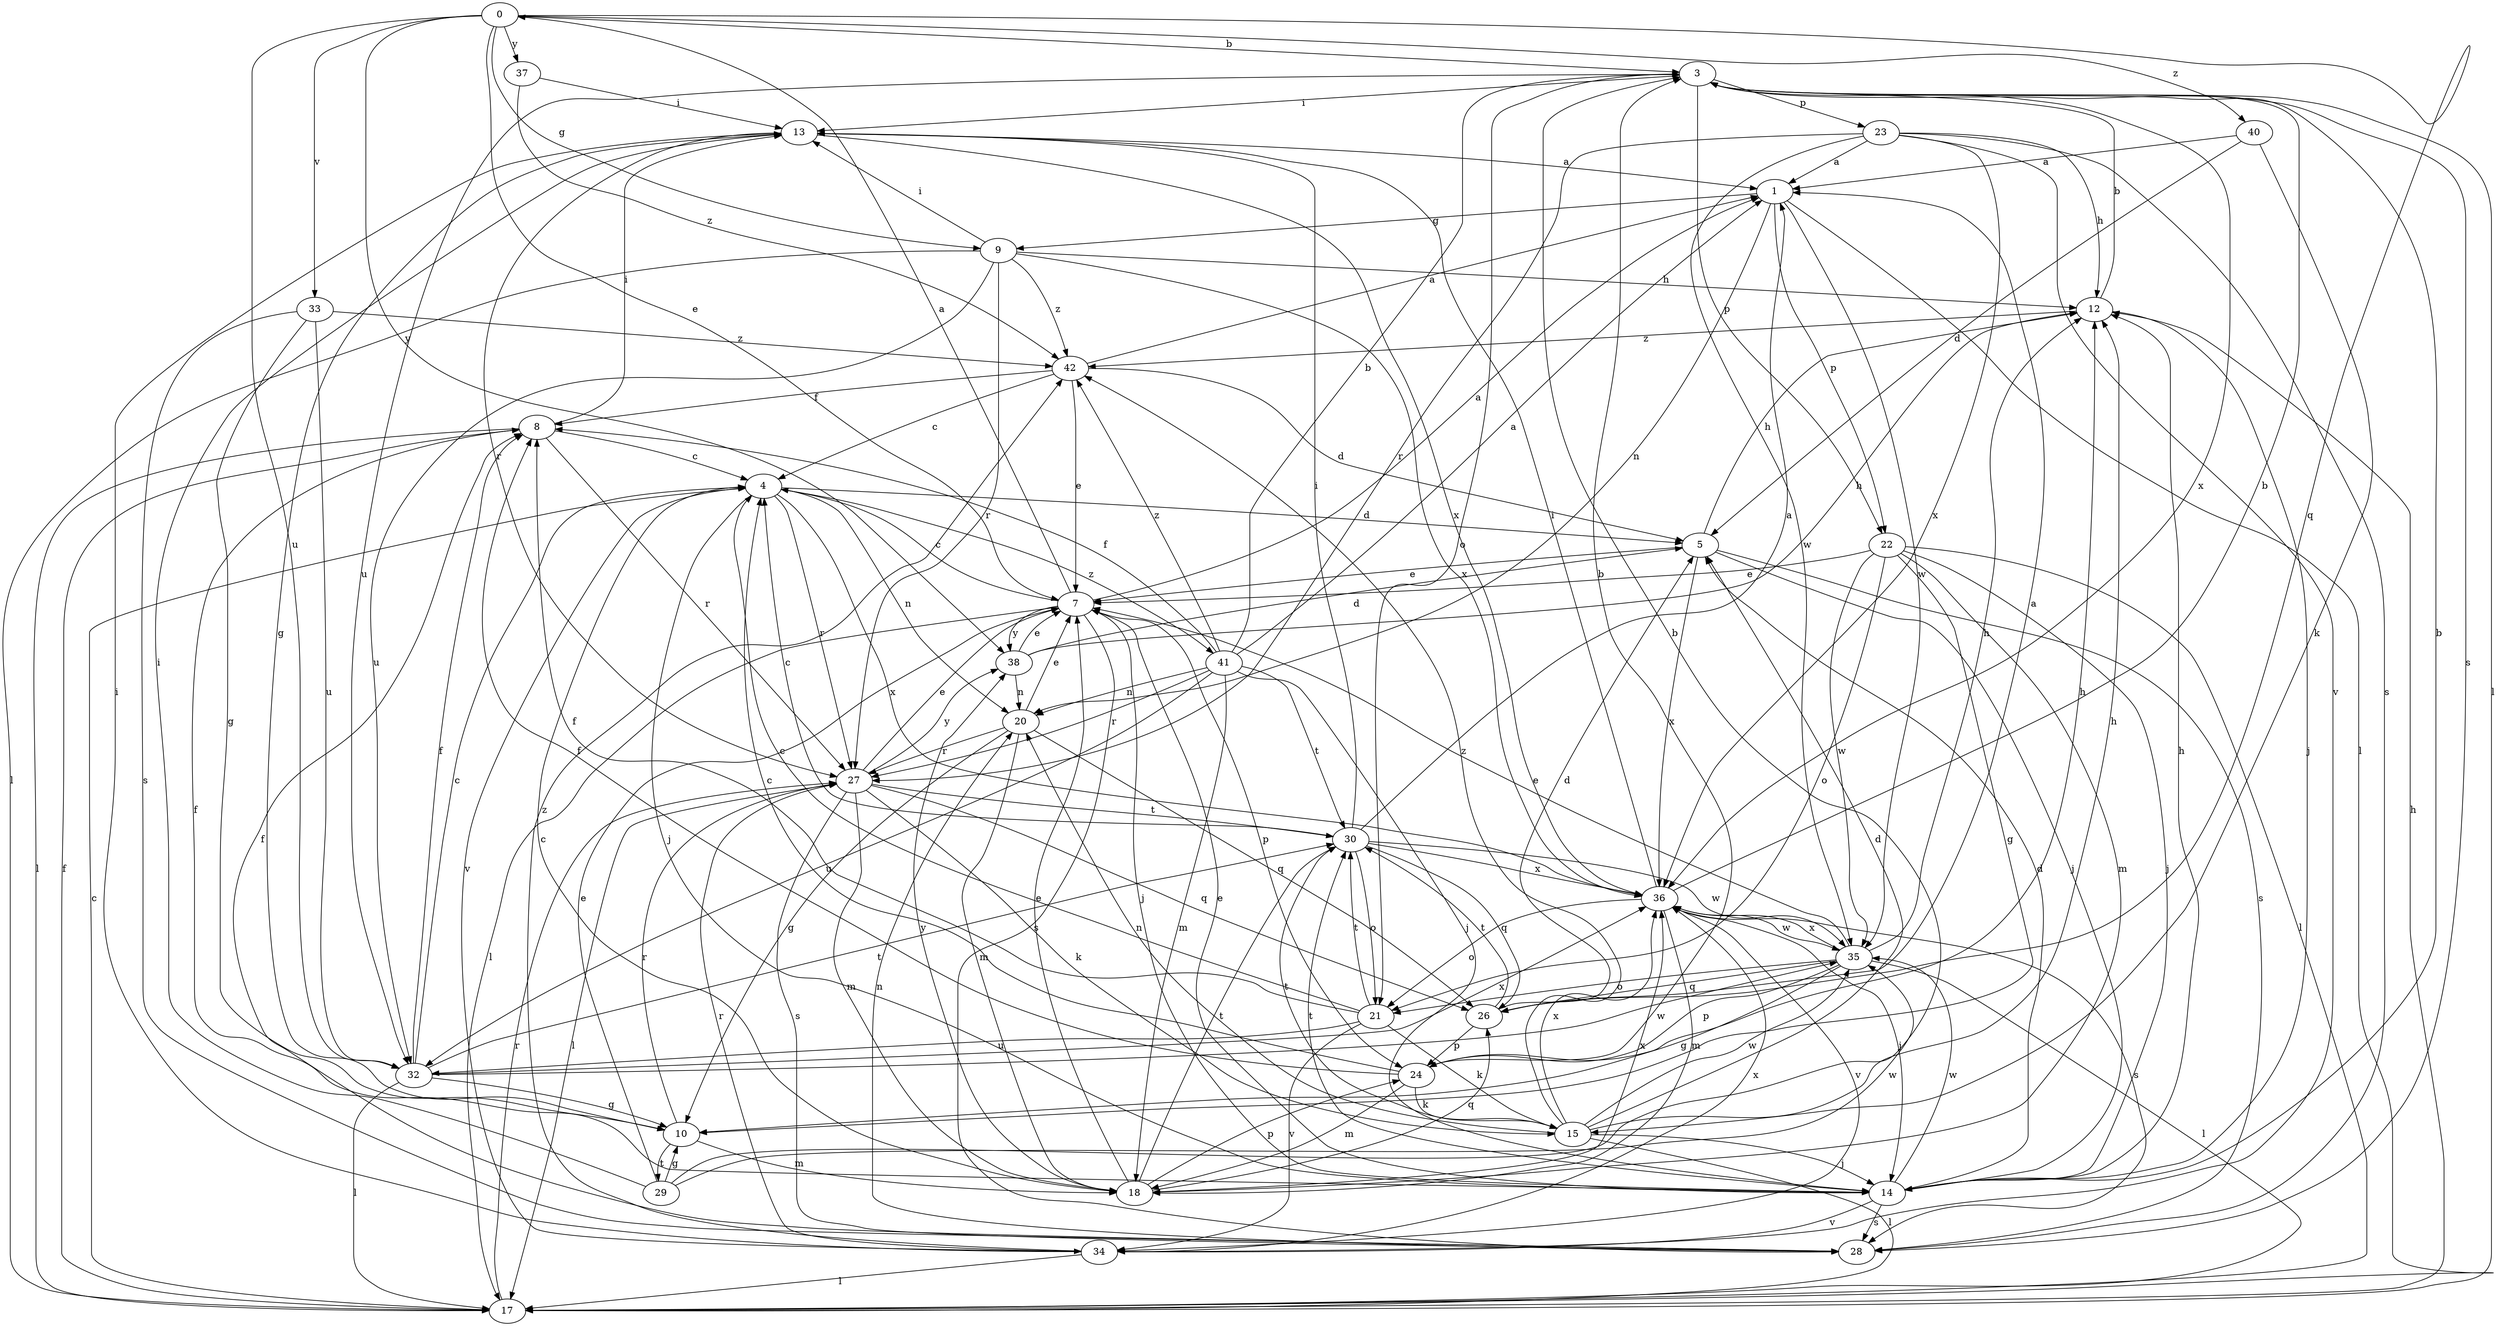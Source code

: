 strict digraph  {
0;
1;
3;
4;
5;
7;
8;
9;
10;
12;
13;
14;
15;
17;
18;
20;
21;
22;
23;
24;
26;
27;
28;
29;
30;
32;
33;
34;
35;
36;
37;
38;
40;
41;
42;
0 -> 3  [label=b];
0 -> 7  [label=e];
0 -> 9  [label=g];
0 -> 26  [label=q];
0 -> 32  [label=u];
0 -> 33  [label=v];
0 -> 37  [label=y];
0 -> 38  [label=y];
0 -> 40  [label=z];
1 -> 9  [label=g];
1 -> 17  [label=l];
1 -> 20  [label=n];
1 -> 22  [label=p];
1 -> 35  [label=w];
3 -> 13  [label=i];
3 -> 17  [label=l];
3 -> 21  [label=o];
3 -> 22  [label=p];
3 -> 23  [label=p];
3 -> 28  [label=s];
3 -> 32  [label=u];
3 -> 36  [label=x];
4 -> 5  [label=d];
4 -> 14  [label=j];
4 -> 20  [label=n];
4 -> 27  [label=r];
4 -> 34  [label=v];
4 -> 36  [label=x];
4 -> 41  [label=z];
5 -> 7  [label=e];
5 -> 12  [label=h];
5 -> 14  [label=j];
5 -> 28  [label=s];
5 -> 36  [label=x];
7 -> 0  [label=a];
7 -> 1  [label=a];
7 -> 4  [label=c];
7 -> 14  [label=j];
7 -> 17  [label=l];
7 -> 24  [label=p];
7 -> 28  [label=s];
7 -> 38  [label=y];
8 -> 4  [label=c];
8 -> 13  [label=i];
8 -> 17  [label=l];
8 -> 27  [label=r];
9 -> 12  [label=h];
9 -> 13  [label=i];
9 -> 17  [label=l];
9 -> 27  [label=r];
9 -> 32  [label=u];
9 -> 36  [label=x];
9 -> 42  [label=z];
10 -> 18  [label=m];
10 -> 27  [label=r];
10 -> 29  [label=t];
12 -> 3  [label=b];
12 -> 14  [label=j];
12 -> 42  [label=z];
13 -> 1  [label=a];
13 -> 10  [label=g];
13 -> 27  [label=r];
13 -> 36  [label=x];
14 -> 3  [label=b];
14 -> 5  [label=d];
14 -> 7  [label=e];
14 -> 8  [label=f];
14 -> 12  [label=h];
14 -> 28  [label=s];
14 -> 30  [label=t];
14 -> 34  [label=v];
14 -> 35  [label=w];
15 -> 5  [label=d];
15 -> 12  [label=h];
15 -> 14  [label=j];
15 -> 17  [label=l];
15 -> 20  [label=n];
15 -> 30  [label=t];
15 -> 35  [label=w];
15 -> 36  [label=x];
15 -> 42  [label=z];
17 -> 4  [label=c];
17 -> 8  [label=f];
17 -> 12  [label=h];
17 -> 27  [label=r];
18 -> 4  [label=c];
18 -> 7  [label=e];
18 -> 24  [label=p];
18 -> 26  [label=q];
18 -> 30  [label=t];
18 -> 36  [label=x];
18 -> 38  [label=y];
20 -> 7  [label=e];
20 -> 10  [label=g];
20 -> 18  [label=m];
20 -> 26  [label=q];
20 -> 27  [label=r];
21 -> 4  [label=c];
21 -> 8  [label=f];
21 -> 15  [label=k];
21 -> 30  [label=t];
21 -> 32  [label=u];
21 -> 34  [label=v];
22 -> 7  [label=e];
22 -> 10  [label=g];
22 -> 14  [label=j];
22 -> 17  [label=l];
22 -> 18  [label=m];
22 -> 21  [label=o];
22 -> 35  [label=w];
23 -> 1  [label=a];
23 -> 12  [label=h];
23 -> 27  [label=r];
23 -> 28  [label=s];
23 -> 34  [label=v];
23 -> 35  [label=w];
23 -> 36  [label=x];
24 -> 3  [label=b];
24 -> 4  [label=c];
24 -> 8  [label=f];
24 -> 12  [label=h];
24 -> 15  [label=k];
24 -> 18  [label=m];
26 -> 1  [label=a];
26 -> 5  [label=d];
26 -> 24  [label=p];
26 -> 30  [label=t];
27 -> 7  [label=e];
27 -> 15  [label=k];
27 -> 17  [label=l];
27 -> 18  [label=m];
27 -> 26  [label=q];
27 -> 28  [label=s];
27 -> 30  [label=t];
27 -> 38  [label=y];
28 -> 8  [label=f];
28 -> 20  [label=n];
29 -> 3  [label=b];
29 -> 7  [label=e];
29 -> 10  [label=g];
29 -> 13  [label=i];
29 -> 35  [label=w];
30 -> 1  [label=a];
30 -> 4  [label=c];
30 -> 13  [label=i];
30 -> 21  [label=o];
30 -> 26  [label=q];
30 -> 35  [label=w];
30 -> 36  [label=x];
32 -> 4  [label=c];
32 -> 8  [label=f];
32 -> 10  [label=g];
32 -> 17  [label=l];
32 -> 30  [label=t];
32 -> 35  [label=w];
32 -> 36  [label=x];
33 -> 10  [label=g];
33 -> 28  [label=s];
33 -> 32  [label=u];
33 -> 42  [label=z];
34 -> 13  [label=i];
34 -> 17  [label=l];
34 -> 27  [label=r];
34 -> 36  [label=x];
34 -> 42  [label=z];
35 -> 7  [label=e];
35 -> 10  [label=g];
35 -> 12  [label=h];
35 -> 17  [label=l];
35 -> 21  [label=o];
35 -> 24  [label=p];
35 -> 26  [label=q];
35 -> 36  [label=x];
36 -> 3  [label=b];
36 -> 13  [label=i];
36 -> 14  [label=j];
36 -> 18  [label=m];
36 -> 21  [label=o];
36 -> 28  [label=s];
36 -> 34  [label=v];
36 -> 35  [label=w];
37 -> 13  [label=i];
37 -> 42  [label=z];
38 -> 5  [label=d];
38 -> 7  [label=e];
38 -> 12  [label=h];
38 -> 20  [label=n];
40 -> 1  [label=a];
40 -> 5  [label=d];
40 -> 15  [label=k];
41 -> 1  [label=a];
41 -> 3  [label=b];
41 -> 8  [label=f];
41 -> 14  [label=j];
41 -> 18  [label=m];
41 -> 20  [label=n];
41 -> 27  [label=r];
41 -> 30  [label=t];
41 -> 32  [label=u];
41 -> 42  [label=z];
42 -> 1  [label=a];
42 -> 4  [label=c];
42 -> 5  [label=d];
42 -> 7  [label=e];
42 -> 8  [label=f];
}
